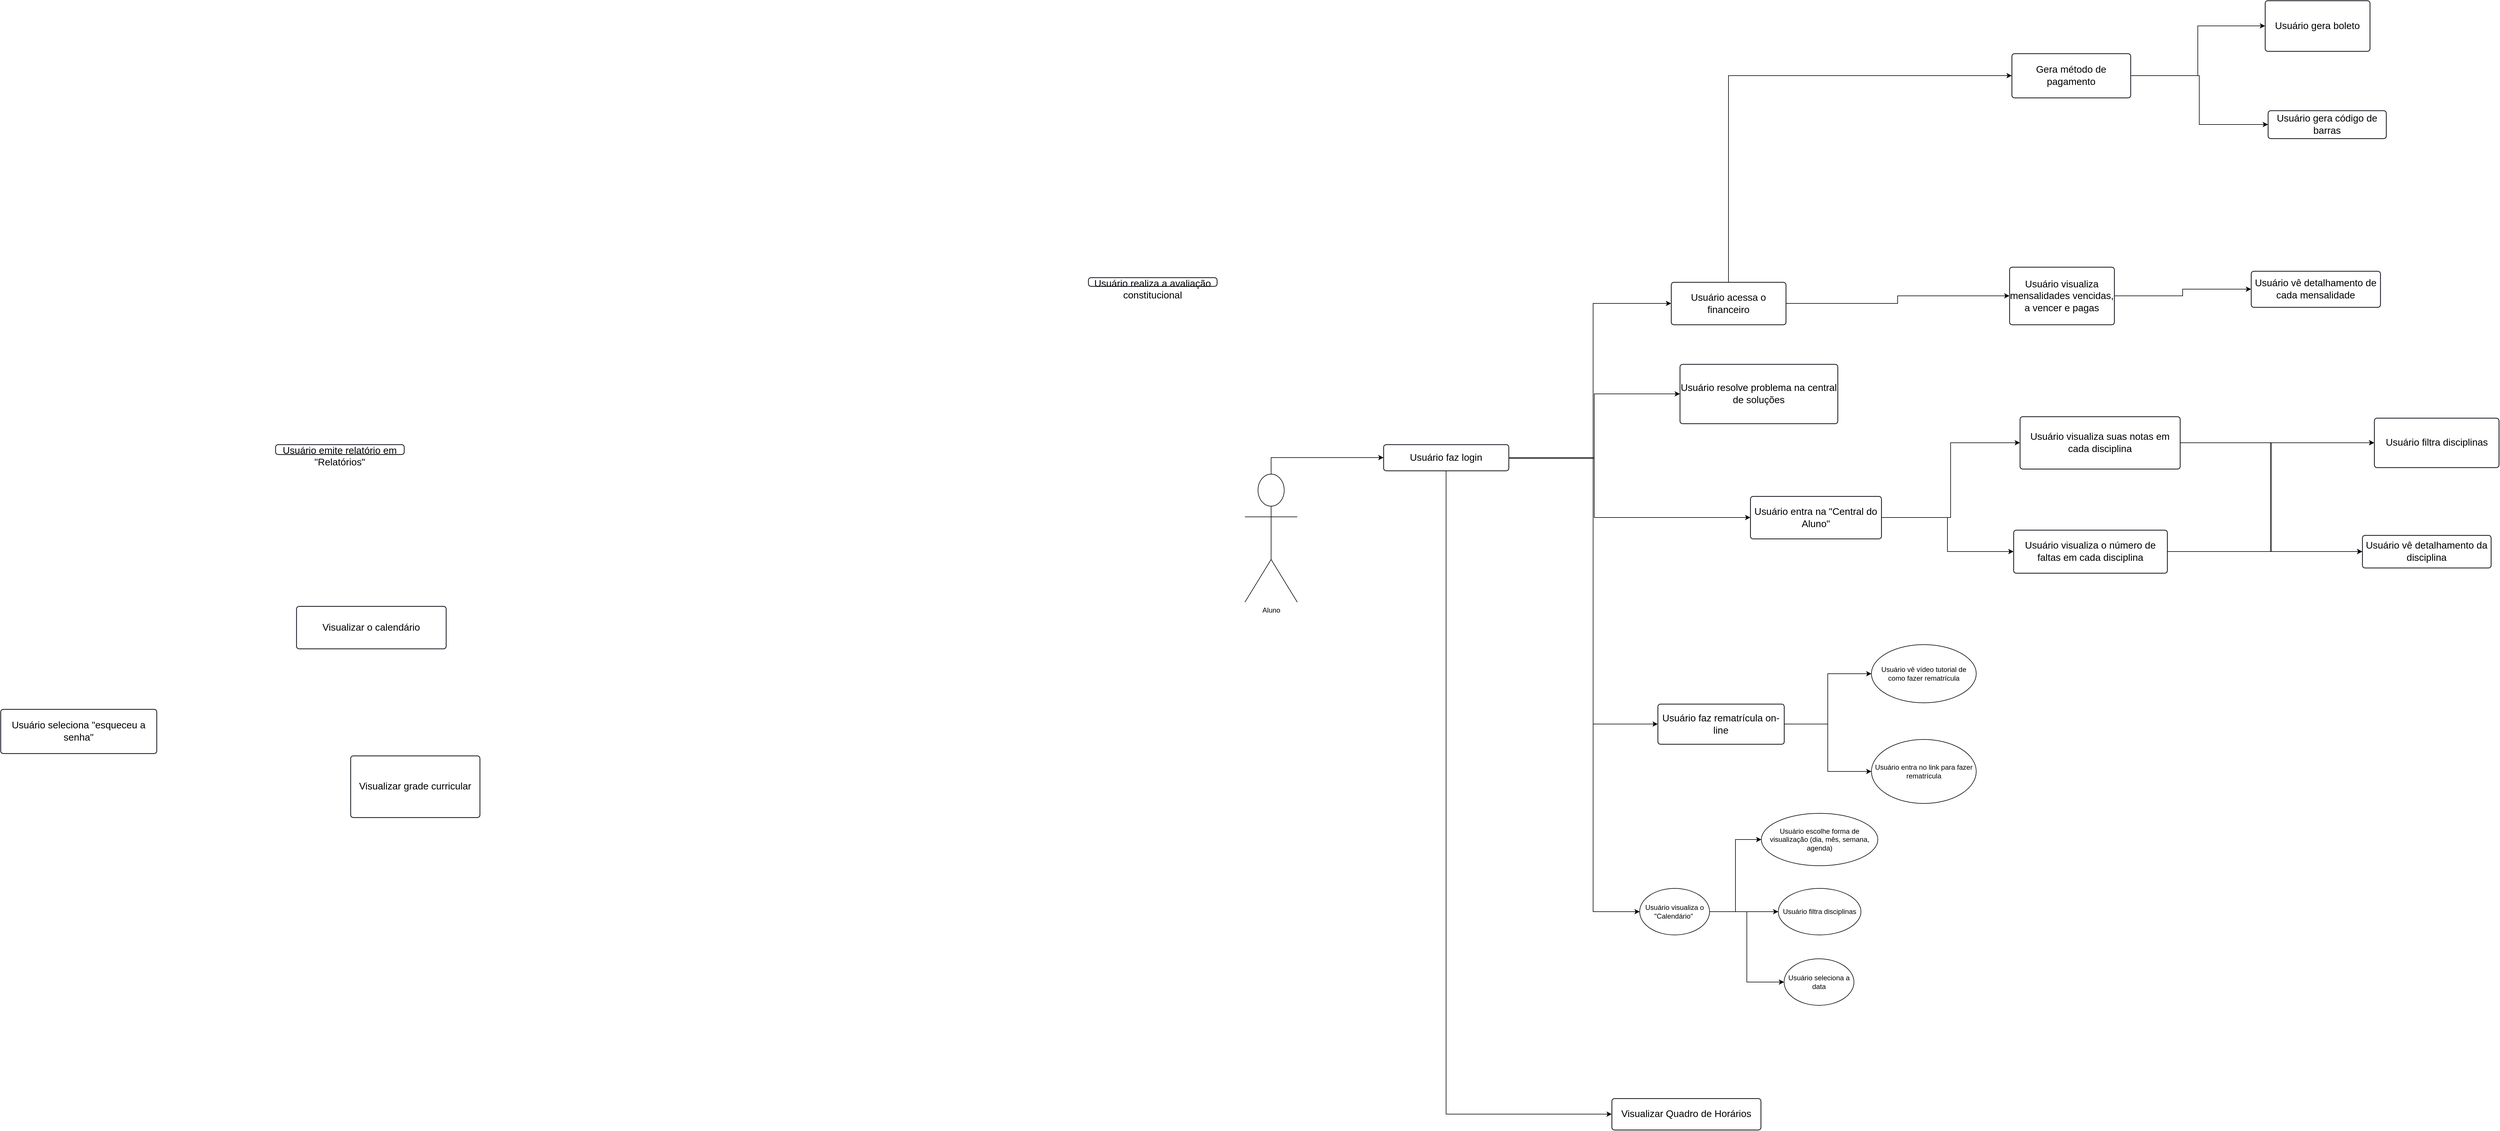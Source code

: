<mxfile version="24.7.17">
  <diagram id="C5RBs43oDa-KdzZeNtuy" name="Page-1">
    <mxGraphModel dx="3200" dy="2506" grid="1" gridSize="10" guides="1" tooltips="1" connect="1" arrows="1" fold="1" page="1" pageScale="1" pageWidth="827" pageHeight="1169" math="0" shadow="0">
      <root>
        <mxCell id="WIyWlLk6GJQsqaUBKTNV-0" />
        <mxCell id="WIyWlLk6GJQsqaUBKTNV-1" parent="WIyWlLk6GJQsqaUBKTNV-0" />
        <mxCell id="rUnFUxkot40c6fo-Xuhl-10" value="" style="html=1;overflow=block;blockSpacing=1;whiteSpace=wrap;ellipse;container=1;pointerEvents=0;collapsible=0;recursiveResize=0;fontSize=13;spacing=0;strokeColor=#unset;fillOpacity=0;rounded=1;absoluteArcSize=1;arcSize=9;fillColor=#000000;strokeWidth=NaN;lucidId=Y.~frDhy4yKe;" vertex="1" parent="WIyWlLk6GJQsqaUBKTNV-1">
          <mxGeometry x="1080" y="-67" width="314" height="140" as="geometry" />
        </mxCell>
        <mxCell id="rUnFUxkot40c6fo-Xuhl-11" value="" style="html=1;overflow=block;blockSpacing=1;whiteSpace=wrap;ellipse;container=1;pointerEvents=0;collapsible=0;recursiveResize=0;fontSize=13;spacing=0;strokeColor=#unset;fillOpacity=0;rounded=1;absoluteArcSize=1;arcSize=9;fillColor=#000000;strokeWidth=NaN;lucidId=Q~~ft_3wy2R-;" vertex="1" parent="WIyWlLk6GJQsqaUBKTNV-1">
          <mxGeometry x="270" y="-23" width="284" height="103" as="geometry" />
        </mxCell>
        <mxCell id="rUnFUxkot40c6fo-Xuhl-12" value="" style="html=1;overflow=block;blockSpacing=1;whiteSpace=wrap;ellipse;container=1;pointerEvents=0;collapsible=0;recursiveResize=0;fontSize=13;spacing=0;strokeColor=#unset;fillOpacity=0;rounded=1;absoluteArcSize=1;arcSize=9;fillColor=#000000;strokeWidth=NaN;lucidId=Eaag7vFq_rkK;" vertex="1" parent="WIyWlLk6GJQsqaUBKTNV-1">
          <mxGeometry x="240" y="112" width="358" height="141" as="geometry" />
        </mxCell>
        <mxCell id="rUnFUxkot40c6fo-Xuhl-13" value="" style="html=1;overflow=block;blockSpacing=1;whiteSpace=wrap;ellipse;container=1;pointerEvents=0;collapsible=0;recursiveResize=0;fontSize=13;spacing=0;strokeColor=#unset;fillOpacity=0;rounded=1;absoluteArcSize=1;arcSize=9;fillColor=#000000;strokeWidth=NaN;lucidId=mcageydQGY9z;" vertex="1" parent="WIyWlLk6GJQsqaUBKTNV-1">
          <mxGeometry x="750" y="-68" width="343" height="142" as="geometry" />
        </mxCell>
        <mxCell id="rUnFUxkot40c6fo-Xuhl-14" value="" style="html=1;overflow=block;blockSpacing=1;whiteSpace=wrap;ellipse;container=1;pointerEvents=0;collapsible=0;recursiveResize=0;fontSize=13;spacing=0;strokeColor=#unset;fillOpacity=0;rounded=1;absoluteArcSize=1;arcSize=9;fillColor=#000000;strokeWidth=NaN;lucidId=ddagG1QzPClm;" vertex="1" parent="WIyWlLk6GJQsqaUBKTNV-1">
          <mxGeometry x="2115" y="154" width="296" height="133" as="geometry" />
        </mxCell>
        <mxCell id="rUnFUxkot40c6fo-Xuhl-15" value="" style="html=1;overflow=block;blockSpacing=1;whiteSpace=wrap;ellipse;container=1;pointerEvents=0;collapsible=0;recursiveResize=0;fontSize=13;spacing=0;strokeColor=#unset;fillOpacity=0;rounded=1;absoluteArcSize=1;arcSize=9;fillColor=#000000;strokeWidth=NaN;lucidId=NdagpB1rLRM-;" vertex="1" parent="WIyWlLk6GJQsqaUBKTNV-1">
          <mxGeometry x="2385" y="336" width="341" height="143" as="geometry" />
        </mxCell>
        <mxCell id="rUnFUxkot40c6fo-Xuhl-16" value="" style="html=1;overflow=block;blockSpacing=1;whiteSpace=wrap;ellipse;container=1;pointerEvents=0;collapsible=0;recursiveResize=0;fontSize=13;spacing=0;strokeColor=#unset;fillOpacity=0;rounded=1;absoluteArcSize=1;arcSize=9;fillColor=#000000;strokeWidth=NaN;lucidId=jeagK1TZLon7;" vertex="1" parent="WIyWlLk6GJQsqaUBKTNV-1">
          <mxGeometry x="3090" y="214" width="289" height="143" as="geometry" />
        </mxCell>
        <mxCell id="rUnFUxkot40c6fo-Xuhl-18" value="" style="html=1;overflow=block;blockSpacing=1;whiteSpace=wrap;ellipse;container=1;pointerEvents=0;collapsible=0;recursiveResize=0;fontSize=13;spacing=0;strokeColor=#unset;fillOpacity=0;rounded=1;absoluteArcSize=1;arcSize=9;fillColor=#000000;strokeWidth=NaN;lucidId=RfagXSF.b_IG;" vertex="1" parent="WIyWlLk6GJQsqaUBKTNV-1">
          <mxGeometry x="3585" y="-373" width="367" height="172" as="geometry" />
        </mxCell>
        <mxCell id="rUnFUxkot40c6fo-Xuhl-19" value="" style="html=1;overflow=block;blockSpacing=1;whiteSpace=wrap;ellipse;container=1;pointerEvents=0;collapsible=0;recursiveResize=0;fontSize=13;spacing=0;strokeColor=#unset;fillOpacity=0;rounded=1;absoluteArcSize=1;arcSize=9;fillColor=#000000;strokeWidth=NaN;lucidId=-nagajI_LvL3;" vertex="1" parent="WIyWlLk6GJQsqaUBKTNV-1">
          <mxGeometry x="3131" y="-443" width="270" height="122" as="geometry" />
        </mxCell>
        <mxCell id="rUnFUxkot40c6fo-Xuhl-20" value="" style="html=1;overflow=block;blockSpacing=1;whiteSpace=wrap;ellipse;container=1;pointerEvents=0;collapsible=0;recursiveResize=0;fontSize=13;spacing=0;strokeColor=#unset;fillOpacity=0;rounded=1;absoluteArcSize=1;arcSize=9;fillColor=#000000;strokeWidth=NaN;lucidId=WpagX4FR4gD3;" vertex="1" parent="WIyWlLk6GJQsqaUBKTNV-1">
          <mxGeometry x="3121" y="-608" width="263" height="102" as="geometry" />
        </mxCell>
        <mxCell id="rUnFUxkot40c6fo-Xuhl-21" value="" style="html=1;overflow=block;blockSpacing=1;whiteSpace=wrap;ellipse;container=1;pointerEvents=0;collapsible=0;recursiveResize=0;fontSize=13;spacing=0;strokeColor=#unset;fillOpacity=0;rounded=1;absoluteArcSize=1;arcSize=9;fillColor=#000000;strokeWidth=NaN;lucidId=PqagYd1Hs4T0;" vertex="1" parent="WIyWlLk6GJQsqaUBKTNV-1">
          <mxGeometry x="2116" y="-615" width="294" height="116" as="geometry" />
        </mxCell>
        <mxCell id="rUnFUxkot40c6fo-Xuhl-22" value="" style="html=1;overflow=block;blockSpacing=1;whiteSpace=wrap;ellipse;container=1;pointerEvents=0;collapsible=0;recursiveResize=0;fontSize=13;spacing=0;strokeColor=#unset;fillOpacity=0;rounded=1;absoluteArcSize=1;arcSize=9;fillColor=#000000;strokeWidth=NaN;lucidId=uragK32LG8al;" vertex="1" parent="WIyWlLk6GJQsqaUBKTNV-1">
          <mxGeometry x="720" y="-338" width="294" height="133" as="geometry" />
        </mxCell>
        <mxCell id="rUnFUxkot40c6fo-Xuhl-23" value="" style="html=1;overflow=block;blockSpacing=1;whiteSpace=wrap;ellipse;container=1;pointerEvents=0;collapsible=0;recursiveResize=0;fontSize=13;spacing=0;strokeColor=#unset;fillOpacity=0;rounded=1;absoluteArcSize=1;arcSize=9;fillColor=#000000;strokeWidth=NaN;lucidId=~MagYrt4~OjG;" vertex="1" parent="WIyWlLk6GJQsqaUBKTNV-1">
          <mxGeometry x="4144" y="-1095" width="240" height="109" as="geometry" />
        </mxCell>
        <mxCell id="rUnFUxkot40c6fo-Xuhl-24" value="" style="html=1;overflow=block;blockSpacing=1;whiteSpace=wrap;ellipse;container=1;pointerEvents=0;collapsible=0;recursiveResize=0;fontSize=13;spacing=0;strokeColor=#unset;fillOpacity=0;rounded=1;absoluteArcSize=1;arcSize=9;fillColor=#000000;strokeWidth=NaN;lucidId=FNagKLXwvpPt;" vertex="1" parent="WIyWlLk6GJQsqaUBKTNV-1">
          <mxGeometry x="4144" y="-891" width="271" height="91" as="geometry" />
        </mxCell>
        <mxCell id="rUnFUxkot40c6fo-Xuhl-25" value="" style="html=1;overflow=block;blockSpacing=1;whiteSpace=wrap;ellipse;container=1;pointerEvents=0;collapsible=0;recursiveResize=0;fontSize=13;spacing=0;strokeColor=#unset;fillOpacity=0;rounded=1;absoluteArcSize=1;arcSize=9;fillColor=#000000;strokeWidth=NaN;lucidId=ROag3yyd6gWR;" vertex="1" parent="WIyWlLk6GJQsqaUBKTNV-1">
          <mxGeometry x="3705" y="-625" width="240" height="122" as="geometry" />
        </mxCell>
        <mxCell id="rUnFUxkot40c6fo-Xuhl-26" value="" style="html=1;overflow=block;blockSpacing=1;whiteSpace=wrap;ellipse;container=1;pointerEvents=0;collapsible=0;recursiveResize=0;fontSize=13;spacing=0;strokeColor=#unset;fillOpacity=0;rounded=1;absoluteArcSize=1;arcSize=9;fillColor=#000000;strokeWidth=NaN;lucidId=_PagpBcSsMX9;" vertex="1" parent="WIyWlLk6GJQsqaUBKTNV-1">
          <mxGeometry x="3705" y="-1016" width="272" height="137" as="geometry" />
        </mxCell>
        <mxCell id="rUnFUxkot40c6fo-Xuhl-27" value="" style="html=1;overflow=block;blockSpacing=1;whiteSpace=wrap;ellipse;container=1;pointerEvents=0;collapsible=0;recursiveResize=0;fontSize=13;spacing=0;strokeColor=#unset;fillOpacity=0;rounded=1;absoluteArcSize=1;arcSize=9;fillColor=#000000;strokeWidth=NaN;lucidId=KSagWHLwqx-Q;" vertex="1" parent="WIyWlLk6GJQsqaUBKTNV-1">
          <mxGeometry x="4099" y="-630" width="296" height="132" as="geometry" />
        </mxCell>
        <mxCell id="rUnFUxkot40c6fo-Xuhl-29" value="" style="html=1;overflow=block;blockSpacing=1;whiteSpace=wrap;ellipse;container=1;pointerEvents=0;collapsible=0;recursiveResize=0;fontSize=13;spacing=0;strokeColor=#unset;fillOpacity=0;rounded=1;absoluteArcSize=1;arcSize=9;fillColor=#000000;strokeWidth=NaN;lucidId=S.agqyD3YTH9;" vertex="1" parent="WIyWlLk6GJQsqaUBKTNV-1">
          <mxGeometry x="4179" y="-159" width="432" height="250" as="geometry" />
        </mxCell>
        <mxCell id="rUnFUxkot40c6fo-Xuhl-30" value="" style="html=1;overflow=block;blockSpacing=1;whiteSpace=wrap;ellipse;container=1;pointerEvents=0;collapsible=0;recursiveResize=0;fontSize=13;spacing=0;strokeColor=#unset;fillOpacity=0;rounded=1;absoluteArcSize=1;arcSize=9;fillColor=#000000;strokeWidth=NaN;lucidId=fabg-TmvuDj1;" vertex="1" parent="WIyWlLk6GJQsqaUBKTNV-1">
          <mxGeometry x="3131" y="-232" width="300" height="152" as="geometry" />
        </mxCell>
        <mxCell id="rUnFUxkot40c6fo-Xuhl-113" style="edgeStyle=orthogonalEdgeStyle;rounded=0;orthogonalLoop=1;jettySize=auto;html=1;exitX=1;exitY=0.5;exitDx=0;exitDy=0;entryX=0;entryY=0.5;entryDx=0;entryDy=0;" edge="1" parent="WIyWlLk6GJQsqaUBKTNV-1" source="rUnFUxkot40c6fo-Xuhl-32" target="rUnFUxkot40c6fo-Xuhl-43">
          <mxGeometry relative="1" as="geometry" />
        </mxCell>
        <mxCell id="rUnFUxkot40c6fo-Xuhl-114" style="edgeStyle=orthogonalEdgeStyle;rounded=0;orthogonalLoop=1;jettySize=auto;html=1;exitX=1;exitY=0.5;exitDx=0;exitDy=0;entryX=0;entryY=0.5;entryDx=0;entryDy=0;" edge="1" parent="WIyWlLk6GJQsqaUBKTNV-1" source="rUnFUxkot40c6fo-Xuhl-32" target="rUnFUxkot40c6fo-Xuhl-44">
          <mxGeometry relative="1" as="geometry">
            <Array as="points">
              <mxPoint x="3020" y="-261" />
              <mxPoint x="3020" y="-526" />
            </Array>
          </mxGeometry>
        </mxCell>
        <mxCell id="rUnFUxkot40c6fo-Xuhl-115" style="edgeStyle=orthogonalEdgeStyle;rounded=0;orthogonalLoop=1;jettySize=auto;html=1;exitX=1;exitY=0.25;exitDx=0;exitDy=0;entryX=0;entryY=0.5;entryDx=0;entryDy=0;" edge="1" parent="WIyWlLk6GJQsqaUBKTNV-1" source="rUnFUxkot40c6fo-Xuhl-32" target="rUnFUxkot40c6fo-Xuhl-64">
          <mxGeometry relative="1" as="geometry">
            <Array as="points">
              <mxPoint x="2875" y="-260" />
              <mxPoint x="3022" y="-260" />
              <mxPoint x="3022" y="-158" />
            </Array>
          </mxGeometry>
        </mxCell>
        <mxCell id="rUnFUxkot40c6fo-Xuhl-118" style="edgeStyle=orthogonalEdgeStyle;rounded=0;orthogonalLoop=1;jettySize=auto;html=1;exitX=1;exitY=0.5;exitDx=0;exitDy=0;entryX=0;entryY=0.5;entryDx=0;entryDy=0;" edge="1" parent="WIyWlLk6GJQsqaUBKTNV-1" source="rUnFUxkot40c6fo-Xuhl-32" target="rUnFUxkot40c6fo-Xuhl-37">
          <mxGeometry relative="1" as="geometry">
            <Array as="points">
              <mxPoint x="3020" y="-261" />
              <mxPoint x="3020" y="197" />
            </Array>
          </mxGeometry>
        </mxCell>
        <mxCell id="rUnFUxkot40c6fo-Xuhl-121" style="edgeStyle=orthogonalEdgeStyle;rounded=0;orthogonalLoop=1;jettySize=auto;html=1;exitX=1;exitY=0.5;exitDx=0;exitDy=0;entryX=0;entryY=0.5;entryDx=0;entryDy=0;" edge="1" parent="WIyWlLk6GJQsqaUBKTNV-1" source="rUnFUxkot40c6fo-Xuhl-32" target="rUnFUxkot40c6fo-Xuhl-120">
          <mxGeometry relative="1" as="geometry">
            <Array as="points">
              <mxPoint x="3020" y="-261" />
              <mxPoint x="3020" y="519" />
            </Array>
          </mxGeometry>
        </mxCell>
        <mxCell id="rUnFUxkot40c6fo-Xuhl-130" style="edgeStyle=orthogonalEdgeStyle;rounded=0;orthogonalLoop=1;jettySize=auto;html=1;exitX=0.5;exitY=1;exitDx=0;exitDy=0;entryX=0;entryY=0.5;entryDx=0;entryDy=0;" edge="1" parent="WIyWlLk6GJQsqaUBKTNV-1" source="rUnFUxkot40c6fo-Xuhl-32" target="rUnFUxkot40c6fo-Xuhl-36">
          <mxGeometry relative="1" as="geometry" />
        </mxCell>
        <mxCell id="rUnFUxkot40c6fo-Xuhl-32" value="Usuário faz login" style="html=1;overflow=block;blockSpacing=1;whiteSpace=wrap;fontSize=16.7;spacing=0;strokeColor=#282c33;strokeOpacity=100;fillOpacity=100;rounded=1;absoluteArcSize=1;arcSize=9;fillColor=#ffffff;strokeWidth=1.5;lucidId=R~~fp7Px24~a;" vertex="1" parent="WIyWlLk6GJQsqaUBKTNV-1">
          <mxGeometry x="2660" y="-284" width="215" height="45" as="geometry" />
        </mxCell>
        <mxCell id="rUnFUxkot40c6fo-Xuhl-33" value="Usuário seleciona &quot;esqueceu a senha&quot;" style="html=1;overflow=block;blockSpacing=1;whiteSpace=wrap;fontSize=16.7;spacing=0;strokeColor=#282c33;strokeOpacity=100;fillOpacity=100;rounded=1;absoluteArcSize=1;arcSize=9;fillColor=#ffffff;strokeWidth=1.5;lucidId=Gaag.V0q0CBY;" vertex="1" parent="WIyWlLk6GJQsqaUBKTNV-1">
          <mxGeometry x="285" y="171" width="268" height="76" as="geometry" />
        </mxCell>
        <mxCell id="rUnFUxkot40c6fo-Xuhl-34" value="Visualizar o calendário" style="html=1;overflow=block;blockSpacing=1;whiteSpace=wrap;fontSize=16.7;spacing=0;strokeColor=#282c33;strokeOpacity=100;fillOpacity=100;rounded=1;absoluteArcSize=1;arcSize=9;fillColor=#ffffff;strokeWidth=1.5;lucidId=ncag5nSuH~FQ;" vertex="1" parent="WIyWlLk6GJQsqaUBKTNV-1">
          <mxGeometry x="793" y="-6" width="257" height="73" as="geometry" />
        </mxCell>
        <mxCell id="rUnFUxkot40c6fo-Xuhl-35" value="Visualizar grade curricular" style="html=1;overflow=block;blockSpacing=1;whiteSpace=wrap;fontSize=16.7;spacing=0;strokeColor=#282c33;strokeOpacity=100;fillOpacity=100;rounded=1;absoluteArcSize=1;arcSize=9;fillColor=#ffffff;strokeWidth=1.5;lucidId=edagFw2vyw.m;" vertex="1" parent="WIyWlLk6GJQsqaUBKTNV-1">
          <mxGeometry x="886" y="251" width="222" height="106" as="geometry" />
        </mxCell>
        <mxCell id="rUnFUxkot40c6fo-Xuhl-36" value="Visualizar Quadro de Horários" style="html=1;overflow=block;blockSpacing=1;whiteSpace=wrap;fontSize=16.7;spacing=0;strokeColor=#282c33;strokeOpacity=100;fillOpacity=100;rounded=1;absoluteArcSize=1;arcSize=9;fillColor=#ffffff;strokeWidth=1.5;lucidId=OdageunkFL4_;" vertex="1" parent="WIyWlLk6GJQsqaUBKTNV-1">
          <mxGeometry x="3052" y="840" width="256" height="54" as="geometry" />
        </mxCell>
        <mxCell id="rUnFUxkot40c6fo-Xuhl-93" style="edgeStyle=orthogonalEdgeStyle;rounded=0;orthogonalLoop=1;jettySize=auto;html=1;exitX=1;exitY=0.5;exitDx=0;exitDy=0;entryX=0;entryY=0.5;entryDx=0;entryDy=0;" edge="1" parent="WIyWlLk6GJQsqaUBKTNV-1" source="rUnFUxkot40c6fo-Xuhl-37" target="rUnFUxkot40c6fo-Xuhl-92">
          <mxGeometry relative="1" as="geometry" />
        </mxCell>
        <mxCell id="rUnFUxkot40c6fo-Xuhl-95" style="edgeStyle=orthogonalEdgeStyle;rounded=0;orthogonalLoop=1;jettySize=auto;html=1;exitX=1;exitY=0.5;exitDx=0;exitDy=0;" edge="1" parent="WIyWlLk6GJQsqaUBKTNV-1" source="rUnFUxkot40c6fo-Xuhl-37" target="rUnFUxkot40c6fo-Xuhl-94">
          <mxGeometry relative="1" as="geometry" />
        </mxCell>
        <mxCell id="rUnFUxkot40c6fo-Xuhl-37" value="Usuário faz rematrícula on-line" style="html=1;overflow=block;blockSpacing=1;whiteSpace=wrap;fontSize=16.7;spacing=0;strokeColor=#282c33;strokeOpacity=100;fillOpacity=100;rounded=1;absoluteArcSize=1;arcSize=9;fillColor=#ffffff;strokeWidth=1.5;lucidId=keagAF9mJs9q;" vertex="1" parent="WIyWlLk6GJQsqaUBKTNV-1">
          <mxGeometry x="3131" y="162" width="217" height="69" as="geometry" />
        </mxCell>
        <mxCell id="rUnFUxkot40c6fo-Xuhl-43" value="Usuário resolve problema na central de soluções" style="html=1;overflow=block;blockSpacing=1;whiteSpace=wrap;fontSize=16.7;spacing=0;strokeColor=#282c33;strokeOpacity=100;fillOpacity=100;rounded=1;absoluteArcSize=1;arcSize=9;fillColor=#ffffff;strokeWidth=1.5;lucidId=aoag3U4Fi8WB;" vertex="1" parent="WIyWlLk6GJQsqaUBKTNV-1">
          <mxGeometry x="3169" y="-422" width="271" height="102" as="geometry" />
        </mxCell>
        <mxCell id="rUnFUxkot40c6fo-Xuhl-79" style="edgeStyle=orthogonalEdgeStyle;rounded=0;orthogonalLoop=1;jettySize=auto;html=1;exitX=0.5;exitY=0;exitDx=0;exitDy=0;entryX=0;entryY=0.5;entryDx=0;entryDy=0;" edge="1" parent="WIyWlLk6GJQsqaUBKTNV-1" source="rUnFUxkot40c6fo-Xuhl-44" target="rUnFUxkot40c6fo-Xuhl-55">
          <mxGeometry relative="1" as="geometry" />
        </mxCell>
        <mxCell id="rUnFUxkot40c6fo-Xuhl-105" style="edgeStyle=orthogonalEdgeStyle;rounded=0;orthogonalLoop=1;jettySize=auto;html=1;exitX=1;exitY=0.5;exitDx=0;exitDy=0;entryX=0;entryY=0.5;entryDx=0;entryDy=0;" edge="1" parent="WIyWlLk6GJQsqaUBKTNV-1" source="rUnFUxkot40c6fo-Xuhl-44" target="rUnFUxkot40c6fo-Xuhl-54">
          <mxGeometry relative="1" as="geometry" />
        </mxCell>
        <mxCell id="rUnFUxkot40c6fo-Xuhl-44" value="Usuário acessa o financeiro" style="html=1;overflow=block;blockSpacing=1;whiteSpace=wrap;fontSize=16.7;spacing=0;strokeColor=#282c33;strokeOpacity=100;fillOpacity=100;rounded=1;absoluteArcSize=1;arcSize=9;fillColor=#ffffff;strokeWidth=1.5;lucidId=XpagvJWb4Kwn;" vertex="1" parent="WIyWlLk6GJQsqaUBKTNV-1">
          <mxGeometry x="3154" y="-563" width="197" height="73" as="geometry" />
        </mxCell>
        <mxCell id="rUnFUxkot40c6fo-Xuhl-45" value="Usuário realiza a avaliação constitucional" style="html=1;overflow=block;blockSpacing=1;whiteSpace=wrap;fontSize=16.7;spacing=0;strokeColor=#282c33;strokeOpacity=100;fillOpacity=100;rounded=1;absoluteArcSize=1;arcSize=9;fillColor=#ffffff;strokeWidth=1.5;lucidId=QqagB81cPDgH;" vertex="1" parent="WIyWlLk6GJQsqaUBKTNV-1">
          <mxGeometry x="2153" y="-571" width="221" height="15" as="geometry" />
        </mxCell>
        <mxCell id="rUnFUxkot40c6fo-Xuhl-46" value="Usuário emite relatório em &quot;Relatórios&quot;" style="html=1;overflow=block;blockSpacing=1;whiteSpace=wrap;fontSize=16.7;spacing=0;strokeColor=#282c33;strokeOpacity=100;fillOpacity=100;rounded=1;absoluteArcSize=1;arcSize=9;fillColor=#ffffff;strokeWidth=1.5;lucidId=wragig0bG9mm;" vertex="1" parent="WIyWlLk6GJQsqaUBKTNV-1">
          <mxGeometry x="757" y="-284" width="221" height="17" as="geometry" />
        </mxCell>
        <mxCell id="rUnFUxkot40c6fo-Xuhl-52" value="Usuário gera boleto" style="html=1;overflow=block;blockSpacing=1;whiteSpace=wrap;fontSize=16.7;spacing=0;strokeColor=#282c33;strokeOpacity=100;fillOpacity=100;rounded=1;absoluteArcSize=1;arcSize=9;fillColor=#ffffff;strokeWidth=1.5;lucidId=aNagrbmweS1.;" vertex="1" parent="WIyWlLk6GJQsqaUBKTNV-1">
          <mxGeometry x="4174" y="-1047" width="180" height="87" as="geometry" />
        </mxCell>
        <mxCell id="rUnFUxkot40c6fo-Xuhl-53" value="Usuário gera código de barras" style="html=1;overflow=block;blockSpacing=1;whiteSpace=wrap;fontSize=16.7;spacing=0;strokeColor=#282c33;strokeOpacity=100;fillOpacity=100;rounded=1;absoluteArcSize=1;arcSize=9;fillColor=#ffffff;strokeWidth=1.5;lucidId=GNagwMuWGmXu;" vertex="1" parent="WIyWlLk6GJQsqaUBKTNV-1">
          <mxGeometry x="4179" y="-858" width="203" height="48" as="geometry" />
        </mxCell>
        <mxCell id="rUnFUxkot40c6fo-Xuhl-82" style="edgeStyle=orthogonalEdgeStyle;rounded=0;orthogonalLoop=1;jettySize=auto;html=1;exitX=1;exitY=0.5;exitDx=0;exitDy=0;entryX=0;entryY=0.5;entryDx=0;entryDy=0;" edge="1" parent="WIyWlLk6GJQsqaUBKTNV-1" source="rUnFUxkot40c6fo-Xuhl-54" target="rUnFUxkot40c6fo-Xuhl-60">
          <mxGeometry relative="1" as="geometry" />
        </mxCell>
        <mxCell id="rUnFUxkot40c6fo-Xuhl-54" value="Usuário visualiza mensalidades vencidas, a vencer e pagas" style="html=1;overflow=block;blockSpacing=1;whiteSpace=wrap;fontSize=16.7;spacing=0;strokeColor=#282c33;strokeOpacity=100;fillOpacity=100;rounded=1;absoluteArcSize=1;arcSize=9;fillColor=#ffffff;strokeWidth=1.5;lucidId=TOagGhvxD3LM;" vertex="1" parent="WIyWlLk6GJQsqaUBKTNV-1">
          <mxGeometry x="3735" y="-589" width="180" height="99" as="geometry" />
        </mxCell>
        <mxCell id="rUnFUxkot40c6fo-Xuhl-80" style="edgeStyle=orthogonalEdgeStyle;rounded=0;orthogonalLoop=1;jettySize=auto;html=1;exitX=1;exitY=0.5;exitDx=0;exitDy=0;entryX=0;entryY=0.5;entryDx=0;entryDy=0;" edge="1" parent="WIyWlLk6GJQsqaUBKTNV-1" source="rUnFUxkot40c6fo-Xuhl-55" target="rUnFUxkot40c6fo-Xuhl-52">
          <mxGeometry relative="1" as="geometry" />
        </mxCell>
        <mxCell id="rUnFUxkot40c6fo-Xuhl-81" style="edgeStyle=orthogonalEdgeStyle;rounded=0;orthogonalLoop=1;jettySize=auto;html=1;exitX=1;exitY=0.5;exitDx=0;exitDy=0;entryX=0;entryY=0.5;entryDx=0;entryDy=0;" edge="1" parent="WIyWlLk6GJQsqaUBKTNV-1" source="rUnFUxkot40c6fo-Xuhl-55" target="rUnFUxkot40c6fo-Xuhl-53">
          <mxGeometry relative="1" as="geometry" />
        </mxCell>
        <mxCell id="rUnFUxkot40c6fo-Xuhl-55" value="Gera método de pagamento" style="html=1;overflow=block;blockSpacing=1;whiteSpace=wrap;fontSize=16.7;spacing=0;strokeColor=#282c33;strokeOpacity=100;fillOpacity=100;rounded=1;absoluteArcSize=1;arcSize=9;fillColor=#ffffff;strokeWidth=1.5;lucidId=~Pag1-Fd03f6;" vertex="1" parent="WIyWlLk6GJQsqaUBKTNV-1">
          <mxGeometry x="3739" y="-956" width="204" height="76" as="geometry" />
        </mxCell>
        <mxCell id="rUnFUxkot40c6fo-Xuhl-60" value="Usuário vê detalhamento de cada mensalidade" style="html=1;overflow=block;blockSpacing=1;whiteSpace=wrap;fontSize=16.7;spacing=0;strokeColor=#282c33;strokeOpacity=100;fillOpacity=100;rounded=1;absoluteArcSize=1;arcSize=9;fillColor=#ffffff;strokeWidth=1.5;lucidId=LSagF-fGWhoS;" vertex="1" parent="WIyWlLk6GJQsqaUBKTNV-1">
          <mxGeometry x="4150" y="-582" width="222" height="62" as="geometry" />
        </mxCell>
        <mxCell id="rUnFUxkot40c6fo-Xuhl-92" value="Usuário vê vídeo tutorial de como fazer rematrícula" style="ellipse;whiteSpace=wrap;html=1;" vertex="1" parent="WIyWlLk6GJQsqaUBKTNV-1">
          <mxGeometry x="3498" y="60" width="180" height="100" as="geometry" />
        </mxCell>
        <mxCell id="rUnFUxkot40c6fo-Xuhl-94" value="Usuário entra no link para fazer rematrícula" style="ellipse;whiteSpace=wrap;html=1;" vertex="1" parent="WIyWlLk6GJQsqaUBKTNV-1">
          <mxGeometry x="3498" y="223" width="180" height="110" as="geometry" />
        </mxCell>
        <mxCell id="rUnFUxkot40c6fo-Xuhl-112" style="edgeStyle=orthogonalEdgeStyle;rounded=0;orthogonalLoop=1;jettySize=auto;html=1;exitX=0.5;exitY=0;exitDx=0;exitDy=0;exitPerimeter=0;entryX=0;entryY=0.5;entryDx=0;entryDy=0;" edge="1" parent="WIyWlLk6GJQsqaUBKTNV-1" source="rUnFUxkot40c6fo-Xuhl-100" target="rUnFUxkot40c6fo-Xuhl-32">
          <mxGeometry relative="1" as="geometry" />
        </mxCell>
        <mxCell id="rUnFUxkot40c6fo-Xuhl-100" value="Aluno" style="shape=umlActor;verticalLabelPosition=bottom;verticalAlign=top;html=1;outlineConnect=0;" vertex="1" parent="WIyWlLk6GJQsqaUBKTNV-1">
          <mxGeometry x="2422" y="-233" width="90" height="220" as="geometry" />
        </mxCell>
        <mxCell id="rUnFUxkot40c6fo-Xuhl-124" style="edgeStyle=orthogonalEdgeStyle;rounded=0;orthogonalLoop=1;jettySize=auto;html=1;exitX=1;exitY=0.5;exitDx=0;exitDy=0;entryX=0;entryY=0.5;entryDx=0;entryDy=0;" edge="1" parent="WIyWlLk6GJQsqaUBKTNV-1" source="rUnFUxkot40c6fo-Xuhl-120" target="rUnFUxkot40c6fo-Xuhl-123">
          <mxGeometry relative="1" as="geometry" />
        </mxCell>
        <mxCell id="rUnFUxkot40c6fo-Xuhl-126" style="edgeStyle=orthogonalEdgeStyle;rounded=0;orthogonalLoop=1;jettySize=auto;html=1;exitX=1;exitY=0.5;exitDx=0;exitDy=0;entryX=0;entryY=0.5;entryDx=0;entryDy=0;" edge="1" parent="WIyWlLk6GJQsqaUBKTNV-1" source="rUnFUxkot40c6fo-Xuhl-120" target="rUnFUxkot40c6fo-Xuhl-125">
          <mxGeometry relative="1" as="geometry" />
        </mxCell>
        <mxCell id="rUnFUxkot40c6fo-Xuhl-128" style="edgeStyle=orthogonalEdgeStyle;rounded=0;orthogonalLoop=1;jettySize=auto;html=1;exitX=1;exitY=0.5;exitDx=0;exitDy=0;entryX=0;entryY=0.5;entryDx=0;entryDy=0;" edge="1" parent="WIyWlLk6GJQsqaUBKTNV-1" source="rUnFUxkot40c6fo-Xuhl-120" target="rUnFUxkot40c6fo-Xuhl-127">
          <mxGeometry relative="1" as="geometry" />
        </mxCell>
        <mxCell id="rUnFUxkot40c6fo-Xuhl-120" value="Usuário visualiza o &quot;Calendário&quot;&amp;nbsp;" style="ellipse;whiteSpace=wrap;html=1;" vertex="1" parent="WIyWlLk6GJQsqaUBKTNV-1">
          <mxGeometry x="3100" y="479" width="120" height="80" as="geometry" />
        </mxCell>
        <mxCell id="rUnFUxkot40c6fo-Xuhl-123" value="Usuário filtra disciplinas" style="ellipse;whiteSpace=wrap;html=1;" vertex="1" parent="WIyWlLk6GJQsqaUBKTNV-1">
          <mxGeometry x="3338" y="479" width="142" height="80" as="geometry" />
        </mxCell>
        <mxCell id="rUnFUxkot40c6fo-Xuhl-125" value="Usuário seleciona a data" style="ellipse;whiteSpace=wrap;html=1;" vertex="1" parent="WIyWlLk6GJQsqaUBKTNV-1">
          <mxGeometry x="3348" y="600" width="120" height="80" as="geometry" />
        </mxCell>
        <mxCell id="rUnFUxkot40c6fo-Xuhl-127" value="Usuário escolhe forma de visualização (dia, mês, semana, agenda)" style="ellipse;whiteSpace=wrap;html=1;" vertex="1" parent="WIyWlLk6GJQsqaUBKTNV-1">
          <mxGeometry x="3309" y="350" width="200" height="90" as="geometry" />
        </mxCell>
        <mxCell id="rUnFUxkot40c6fo-Xuhl-63" value="Usuário vê detalhamento da disciplina" style="html=1;overflow=block;blockSpacing=1;whiteSpace=wrap;fontSize=16.7;spacing=0;strokeColor=#282c33;strokeOpacity=100;fillOpacity=100;rounded=1;absoluteArcSize=1;arcSize=9;fillColor=#ffffff;strokeWidth=1.5;lucidId=V.agT9hImhcR;" vertex="1" parent="WIyWlLk6GJQsqaUBKTNV-1">
          <mxGeometry x="4341" y="-128" width="221" height="56" as="geometry" />
        </mxCell>
        <mxCell id="rUnFUxkot40c6fo-Xuhl-28" value="" style="html=1;overflow=block;blockSpacing=1;whiteSpace=wrap;ellipse;container=1;pointerEvents=0;collapsible=0;recursiveResize=0;fontSize=13;spacing=0;strokeColor=#unset;fillOpacity=0;rounded=1;absoluteArcSize=1;arcSize=9;fillColor=#000000;strokeWidth=NaN;lucidId=V_agjKaJFIL0;" vertex="1" parent="WIyWlLk6GJQsqaUBKTNV-1">
          <mxGeometry x="4326" y="-360" width="285" height="122" as="geometry" />
        </mxCell>
        <mxCell id="rUnFUxkot40c6fo-Xuhl-62" value="Usuário filtra disciplinas" style="html=1;overflow=block;blockSpacing=1;whiteSpace=wrap;fontSize=16.7;spacing=0;strokeColor=#282c33;strokeOpacity=100;fillOpacity=100;rounded=1;absoluteArcSize=1;arcSize=9;fillColor=#ffffff;strokeWidth=1.5;lucidId=X_agms8F3l3b;" vertex="1" parent="rUnFUxkot40c6fo-Xuhl-28">
          <mxGeometry x="35.5" y="30.5" width="214" height="85" as="geometry" />
        </mxCell>
        <mxCell id="rUnFUxkot40c6fo-Xuhl-39" value="Usuário visualiza suas notas em cada disciplina" style="html=1;overflow=block;blockSpacing=1;whiteSpace=wrap;fontSize=16.7;spacing=0;strokeColor=#282c33;strokeOpacity=100;fillOpacity=100;rounded=1;absoluteArcSize=1;arcSize=9;fillColor=#ffffff;strokeWidth=1.5;lucidId=TfagR_.VnuLy;" vertex="1" parent="WIyWlLk6GJQsqaUBKTNV-1">
          <mxGeometry x="3753" y="-332" width="275" height="90" as="geometry" />
        </mxCell>
        <mxCell id="rUnFUxkot40c6fo-Xuhl-17" value="" style="html=1;overflow=block;blockSpacing=1;whiteSpace=wrap;ellipse;container=1;pointerEvents=0;collapsible=0;recursiveResize=0;fontSize=13;spacing=0;strokeColor=#unset;fillOpacity=0;rounded=1;absoluteArcSize=1;arcSize=9;fillColor=#000000;strokeWidth=NaN;lucidId=YeagIgFy~XO2;" vertex="1" parent="WIyWlLk6GJQsqaUBKTNV-1">
          <mxGeometry x="3714" y="-183" width="352" height="153" as="geometry" />
        </mxCell>
        <mxCell id="rUnFUxkot40c6fo-Xuhl-38" value="Usuário visualiza o número de faltas em cada disciplina" style="html=1;overflow=block;blockSpacing=1;whiteSpace=wrap;fontSize=16.7;spacing=0;strokeColor=#282c33;strokeOpacity=100;fillOpacity=100;rounded=1;absoluteArcSize=1;arcSize=9;fillColor=#ffffff;strokeWidth=1.5;lucidId=Zeag9wcReGp1;" vertex="1" parent="rUnFUxkot40c6fo-Xuhl-17">
          <mxGeometry x="28" y="46" width="264" height="74" as="geometry" />
        </mxCell>
        <mxCell id="rUnFUxkot40c6fo-Xuhl-64" value="Usuário entra na &quot;Central do Aluno&quot;" style="html=1;overflow=block;blockSpacing=1;whiteSpace=wrap;fontSize=16.7;spacing=0;strokeColor=#282c33;strokeOpacity=100;fillOpacity=100;rounded=1;absoluteArcSize=1;arcSize=9;fillColor=#ffffff;strokeWidth=1.5;lucidId=iabgqO2KLxVr;" vertex="1" parent="WIyWlLk6GJQsqaUBKTNV-1">
          <mxGeometry x="3290" y="-195" width="225" height="73" as="geometry" />
        </mxCell>
        <mxCell id="rUnFUxkot40c6fo-Xuhl-86" style="edgeStyle=orthogonalEdgeStyle;rounded=0;orthogonalLoop=1;jettySize=auto;html=1;exitX=1;exitY=0.5;exitDx=0;exitDy=0;entryX=0;entryY=0.5;entryDx=0;entryDy=0;" edge="1" parent="WIyWlLk6GJQsqaUBKTNV-1" source="rUnFUxkot40c6fo-Xuhl-38" target="rUnFUxkot40c6fo-Xuhl-63">
          <mxGeometry relative="1" as="geometry" />
        </mxCell>
        <mxCell id="rUnFUxkot40c6fo-Xuhl-89" style="edgeStyle=orthogonalEdgeStyle;rounded=0;orthogonalLoop=1;jettySize=auto;html=1;exitX=1;exitY=0.5;exitDx=0;exitDy=0;entryX=0;entryY=0.5;entryDx=0;entryDy=0;" edge="1" parent="WIyWlLk6GJQsqaUBKTNV-1" source="rUnFUxkot40c6fo-Xuhl-39" target="rUnFUxkot40c6fo-Xuhl-63">
          <mxGeometry relative="1" as="geometry" />
        </mxCell>
        <mxCell id="rUnFUxkot40c6fo-Xuhl-88" style="edgeStyle=orthogonalEdgeStyle;rounded=0;orthogonalLoop=1;jettySize=auto;html=1;exitX=1;exitY=0.5;exitDx=0;exitDy=0;entryX=0;entryY=0.5;entryDx=0;entryDy=0;" edge="1" parent="WIyWlLk6GJQsqaUBKTNV-1" source="rUnFUxkot40c6fo-Xuhl-39" target="rUnFUxkot40c6fo-Xuhl-62">
          <mxGeometry relative="1" as="geometry" />
        </mxCell>
        <mxCell id="rUnFUxkot40c6fo-Xuhl-90" style="edgeStyle=orthogonalEdgeStyle;rounded=0;orthogonalLoop=1;jettySize=auto;html=1;exitX=1;exitY=0.5;exitDx=0;exitDy=0;entryX=0;entryY=0.5;entryDx=0;entryDy=0;" edge="1" parent="WIyWlLk6GJQsqaUBKTNV-1" source="rUnFUxkot40c6fo-Xuhl-38" target="rUnFUxkot40c6fo-Xuhl-62">
          <mxGeometry relative="1" as="geometry" />
        </mxCell>
        <mxCell id="rUnFUxkot40c6fo-Xuhl-108" style="edgeStyle=orthogonalEdgeStyle;rounded=0;orthogonalLoop=1;jettySize=auto;html=1;exitX=1;exitY=0.5;exitDx=0;exitDy=0;entryX=0;entryY=0.5;entryDx=0;entryDy=0;" edge="1" parent="WIyWlLk6GJQsqaUBKTNV-1" source="rUnFUxkot40c6fo-Xuhl-64" target="rUnFUxkot40c6fo-Xuhl-39">
          <mxGeometry relative="1" as="geometry" />
        </mxCell>
        <mxCell id="rUnFUxkot40c6fo-Xuhl-109" style="edgeStyle=orthogonalEdgeStyle;rounded=0;orthogonalLoop=1;jettySize=auto;html=1;exitX=1;exitY=0.5;exitDx=0;exitDy=0;entryX=0;entryY=0.5;entryDx=0;entryDy=0;" edge="1" parent="WIyWlLk6GJQsqaUBKTNV-1" source="rUnFUxkot40c6fo-Xuhl-64" target="rUnFUxkot40c6fo-Xuhl-38">
          <mxGeometry relative="1" as="geometry" />
        </mxCell>
      </root>
    </mxGraphModel>
  </diagram>
</mxfile>
